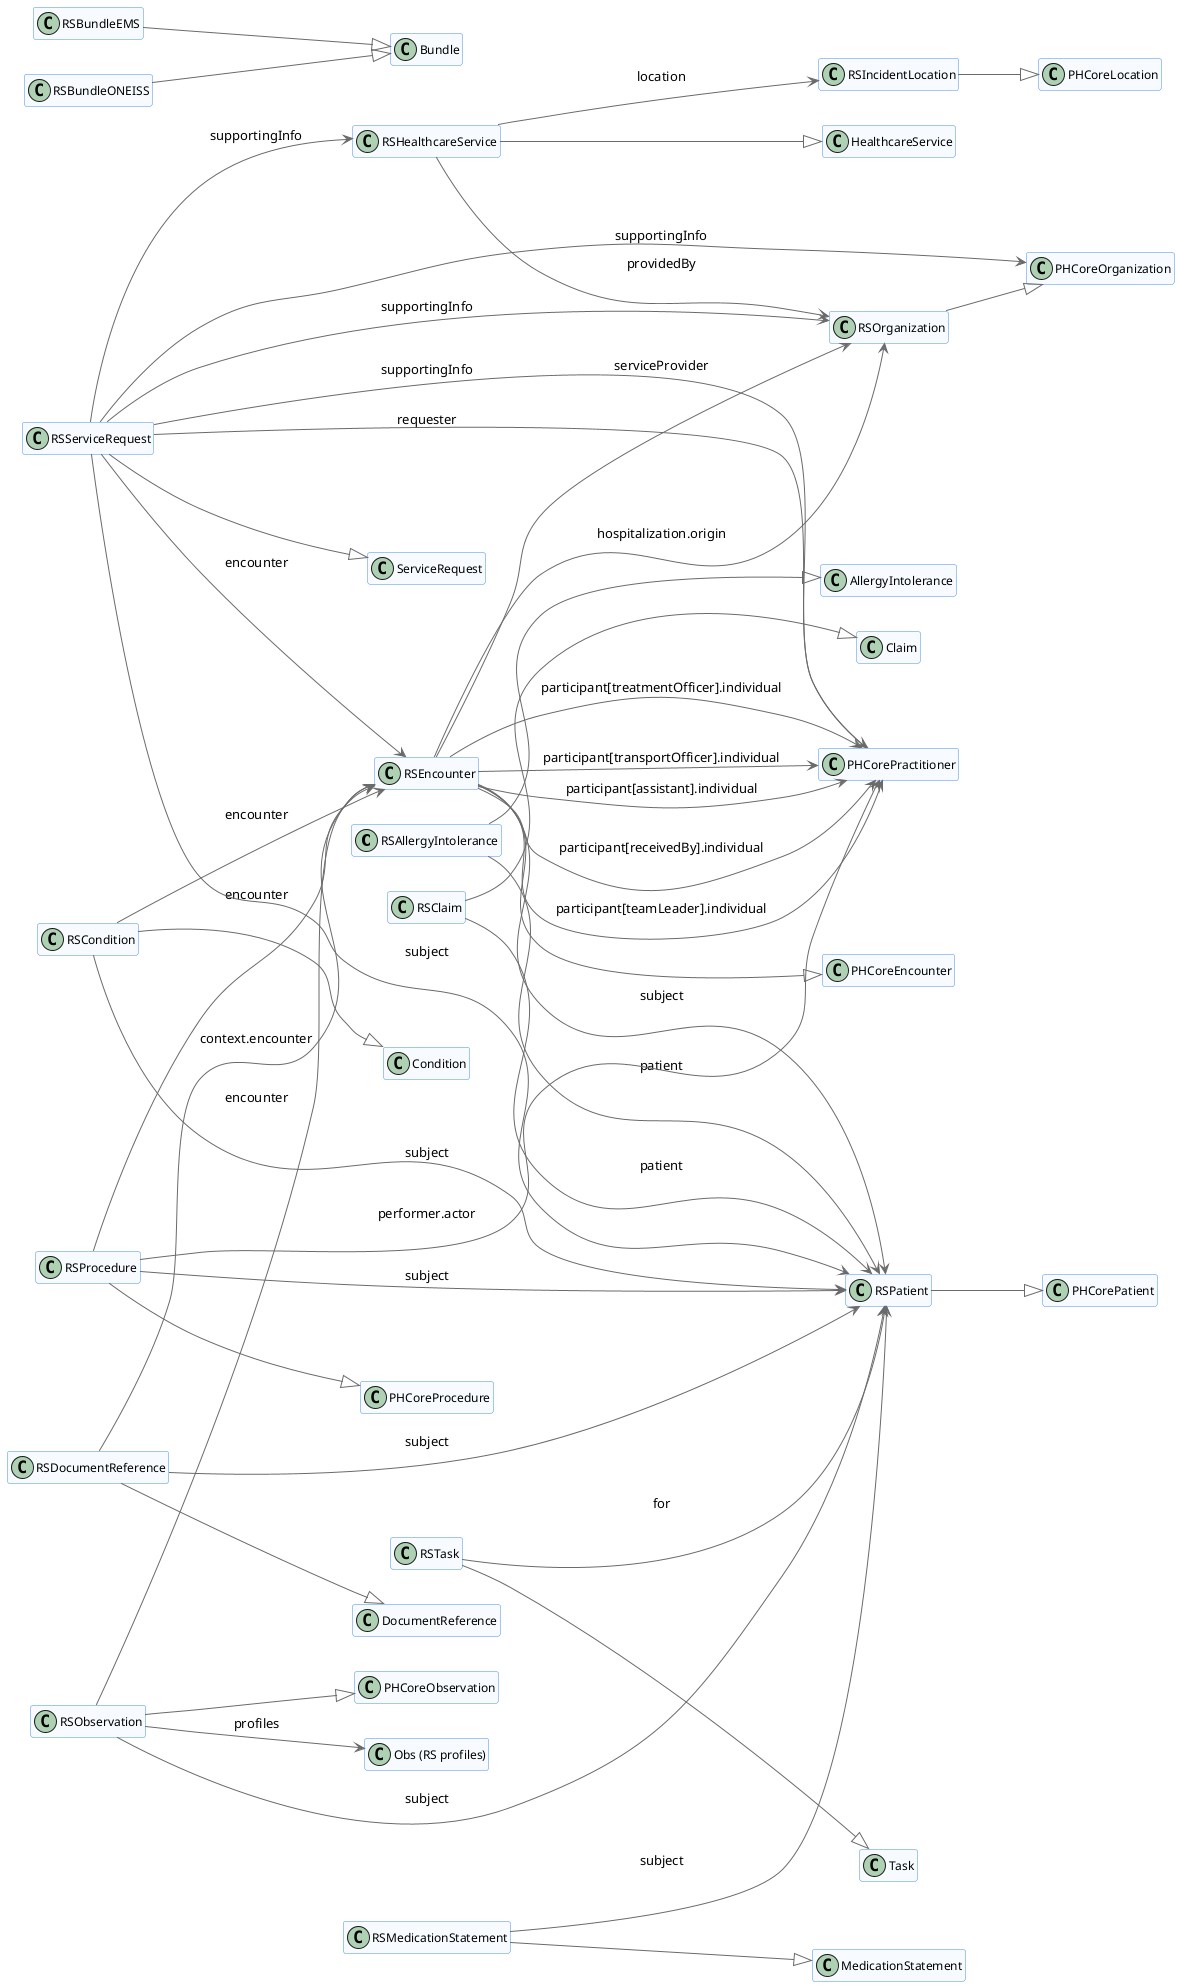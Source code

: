 @startuml
skinparam ClassFontName Arial
skinparam ClassFontSize 12
skinparam ClassAttributeIconSize 0
skinparam ClassBackgroundColor #F7FBFF
skinparam ClassBorderColor #4A90E2
skinparam ArrowColor #6A6A6A
skinparam ArrowThickness 1
hide members
left to right direction

class "RSAllergyIntolerance"
class "AllergyIntolerance"
class "RSPatient"
class "RSBundleEMS"
class "Bundle"
class "RSBundleONEISS"
class "RSClaim"
class "Claim"
class "RSCondition"
class "Condition"
class "RSEncounter"
class "RSDocumentReference"
class "DocumentReference"
class "PHCoreEncounter"
class "RSOrganization"
class "PHCorePractitioner"
class "RSIncidentLocation"
class "PHCoreLocation"
class "RSMedicationStatement"
class "MedicationStatement"
class "RSObservation"
class "PHCoreObservation"
class "PHCoreOrganization"
class "RSHealthcareService"
class "HealthcareService"
class "PHCorePatient"
class "RSProcedure"
class "PHCoreProcedure"
class "RSServiceRequest"
class "ServiceRequest"
class "RSTask"
class "Task"
class "Obs (RS profiles)"

"RSAllergyIntolerance" --> "RSPatient" : patient
"RSClaim" --> "RSPatient" : patient
"RSCondition" --> "RSPatient" : subject
"RSCondition" --> "RSEncounter" : encounter
"RSDocumentReference" --> "RSPatient" : subject
"RSDocumentReference" --> "RSEncounter" : context.encounter
"RSEncounter" --> "RSPatient" : subject
"RSEncounter" --> "RSOrganization" : serviceProvider
"RSEncounter" --> "RSOrganization" : hospitalization.origin
"RSEncounter" --> "PHCorePractitioner" : participant[receivedBy].individual
"RSEncounter" --> "PHCorePractitioner" : participant[teamLeader].individual
"RSEncounter" --> "PHCorePractitioner" : participant[treatmentOfficer].individual
"RSEncounter" --> "PHCorePractitioner" : participant[transportOfficer].individual
"RSEncounter" --> "PHCorePractitioner" : participant[assistant].individual
"RSMedicationStatement" --> "RSPatient" : subject
"RSObservation" --> "RSPatient" : subject
"RSObservation" --> "RSEncounter" : encounter
"RSHealthcareService" --> "RSOrganization" : providedBy
"RSHealthcareService" --> "RSIncidentLocation" : location
"RSProcedure" --> "RSPatient" : subject
"RSProcedure" --> "RSEncounter" : encounter
"RSProcedure" --> "PHCorePractitioner" : performer.actor
"RSServiceRequest" --> "RSHealthcareService" : supportingInfo
"RSServiceRequest" --> "RSOrganization" : supportingInfo
"RSServiceRequest" --> "PHCoreOrganization" : supportingInfo
"RSServiceRequest" --> "PHCorePractitioner" : supportingInfo
"RSServiceRequest" --> "PHCorePractitioner" : requester
"RSServiceRequest" --> "RSPatient" : subject
"RSServiceRequest" --> "RSEncounter" : encounter
"RSTask" --> "RSPatient" : for
"RSObservation" --> "Obs (RS profiles)" : profiles
"RSAllergyIntolerance" --|> "AllergyIntolerance"
"RSBundleEMS" --|> "Bundle"
"RSBundleONEISS" --|> "Bundle"
"RSClaim" --|> "Claim"
"RSCondition" --|> "Condition"
"RSDocumentReference" --|> "DocumentReference"
"RSEncounter" --|> "PHCoreEncounter"
"RSIncidentLocation" --|> "PHCoreLocation"
"RSMedicationStatement" --|> "MedicationStatement"
"RSObservation" --|> "PHCoreObservation"
"RSOrganization" --|> "PHCoreOrganization"
"RSHealthcareService" --|> "HealthcareService"
"RSPatient" --|> "PHCorePatient"
"RSProcedure" --|> "PHCoreProcedure"
"RSServiceRequest" --|> "ServiceRequest"
"RSTask" --|> "Task"

@enduml